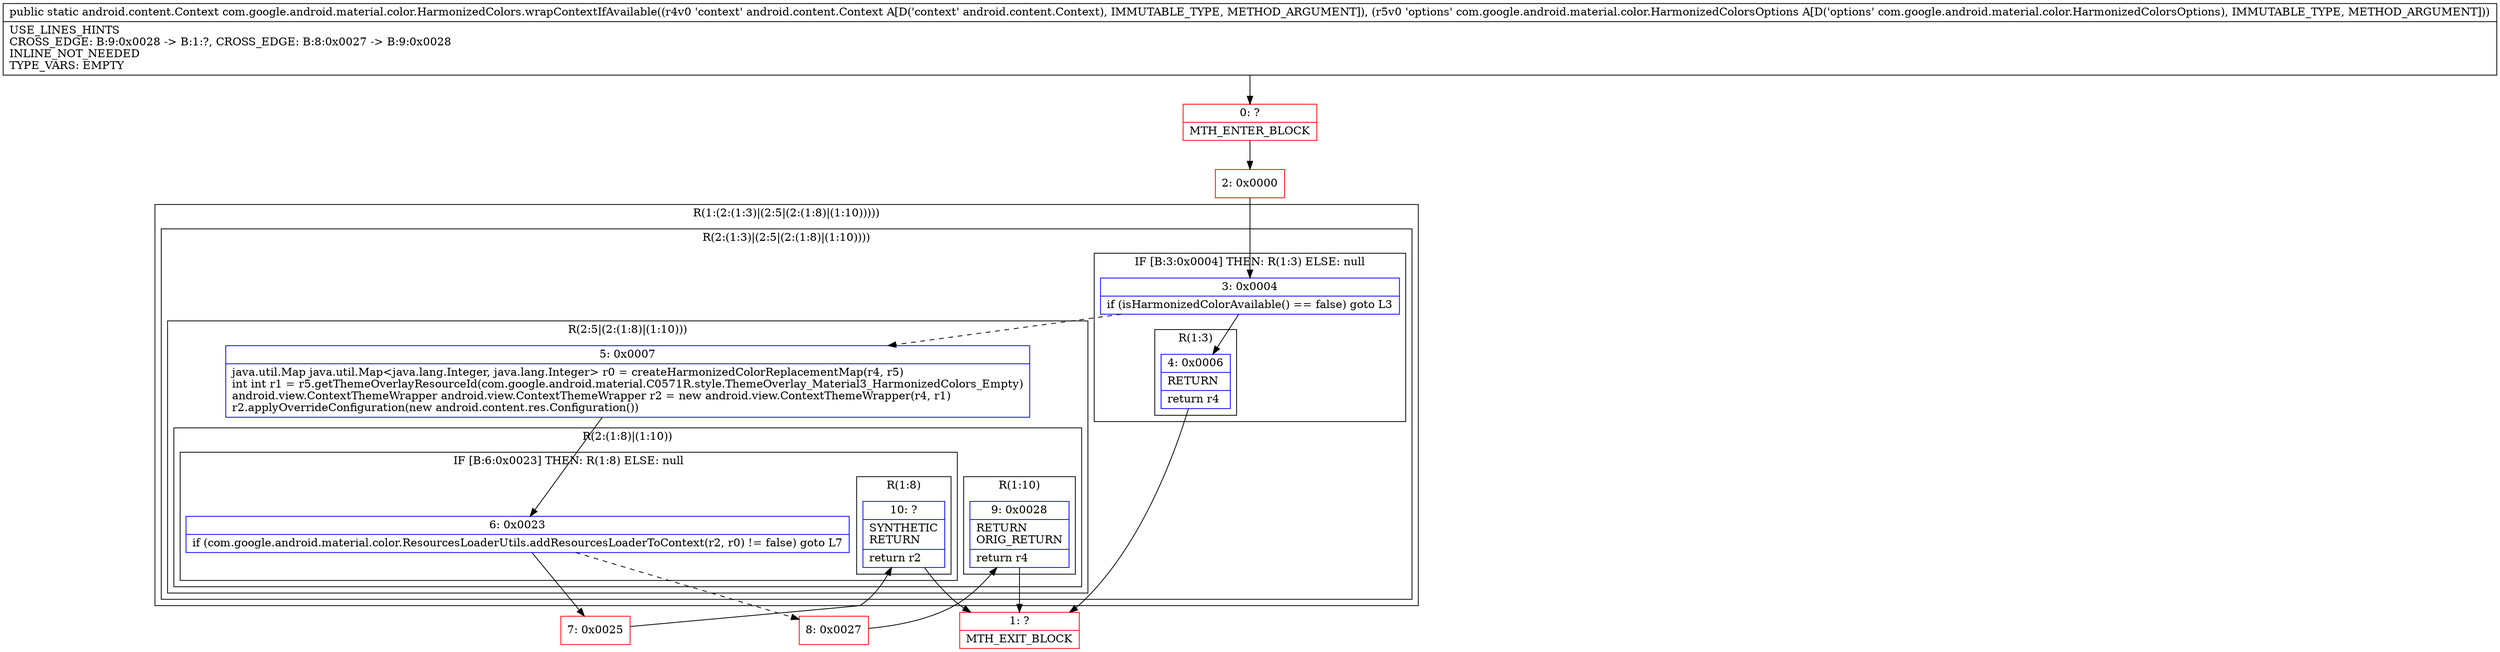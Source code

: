 digraph "CFG forcom.google.android.material.color.HarmonizedColors.wrapContextIfAvailable(Landroid\/content\/Context;Lcom\/google\/android\/material\/color\/HarmonizedColorsOptions;)Landroid\/content\/Context;" {
subgraph cluster_Region_715414927 {
label = "R(1:(2:(1:3)|(2:5|(2:(1:8)|(1:10)))))";
node [shape=record,color=blue];
subgraph cluster_Region_1557991460 {
label = "R(2:(1:3)|(2:5|(2:(1:8)|(1:10))))";
node [shape=record,color=blue];
subgraph cluster_IfRegion_1455892185 {
label = "IF [B:3:0x0004] THEN: R(1:3) ELSE: null";
node [shape=record,color=blue];
Node_3 [shape=record,label="{3\:\ 0x0004|if (isHarmonizedColorAvailable() == false) goto L3\l}"];
subgraph cluster_Region_264654330 {
label = "R(1:3)";
node [shape=record,color=blue];
Node_4 [shape=record,label="{4\:\ 0x0006|RETURN\l|return r4\l}"];
}
}
subgraph cluster_Region_1664339348 {
label = "R(2:5|(2:(1:8)|(1:10)))";
node [shape=record,color=blue];
Node_5 [shape=record,label="{5\:\ 0x0007|java.util.Map java.util.Map\<java.lang.Integer, java.lang.Integer\> r0 = createHarmonizedColorReplacementMap(r4, r5)\lint int r1 = r5.getThemeOverlayResourceId(com.google.android.material.C0571R.style.ThemeOverlay_Material3_HarmonizedColors_Empty)\landroid.view.ContextThemeWrapper android.view.ContextThemeWrapper r2 = new android.view.ContextThemeWrapper(r4, r1)\lr2.applyOverrideConfiguration(new android.content.res.Configuration())\l}"];
subgraph cluster_Region_117846440 {
label = "R(2:(1:8)|(1:10))";
node [shape=record,color=blue];
subgraph cluster_IfRegion_758898513 {
label = "IF [B:6:0x0023] THEN: R(1:8) ELSE: null";
node [shape=record,color=blue];
Node_6 [shape=record,label="{6\:\ 0x0023|if (com.google.android.material.color.ResourcesLoaderUtils.addResourcesLoaderToContext(r2, r0) != false) goto L7\l}"];
subgraph cluster_Region_354179509 {
label = "R(1:8)";
node [shape=record,color=blue];
Node_10 [shape=record,label="{10\:\ ?|SYNTHETIC\lRETURN\l|return r2\l}"];
}
}
subgraph cluster_Region_871259484 {
label = "R(1:10)";
node [shape=record,color=blue];
Node_9 [shape=record,label="{9\:\ 0x0028|RETURN\lORIG_RETURN\l|return r4\l}"];
}
}
}
}
}
Node_0 [shape=record,color=red,label="{0\:\ ?|MTH_ENTER_BLOCK\l}"];
Node_2 [shape=record,color=red,label="{2\:\ 0x0000}"];
Node_1 [shape=record,color=red,label="{1\:\ ?|MTH_EXIT_BLOCK\l}"];
Node_7 [shape=record,color=red,label="{7\:\ 0x0025}"];
Node_8 [shape=record,color=red,label="{8\:\ 0x0027}"];
MethodNode[shape=record,label="{public static android.content.Context com.google.android.material.color.HarmonizedColors.wrapContextIfAvailable((r4v0 'context' android.content.Context A[D('context' android.content.Context), IMMUTABLE_TYPE, METHOD_ARGUMENT]), (r5v0 'options' com.google.android.material.color.HarmonizedColorsOptions A[D('options' com.google.android.material.color.HarmonizedColorsOptions), IMMUTABLE_TYPE, METHOD_ARGUMENT]))  | USE_LINES_HINTS\lCROSS_EDGE: B:9:0x0028 \-\> B:1:?, CROSS_EDGE: B:8:0x0027 \-\> B:9:0x0028\lINLINE_NOT_NEEDED\lTYPE_VARS: EMPTY\l}"];
MethodNode -> Node_0;Node_3 -> Node_4;
Node_3 -> Node_5[style=dashed];
Node_4 -> Node_1;
Node_5 -> Node_6;
Node_6 -> Node_7;
Node_6 -> Node_8[style=dashed];
Node_10 -> Node_1;
Node_9 -> Node_1;
Node_0 -> Node_2;
Node_2 -> Node_3;
Node_7 -> Node_10;
Node_8 -> Node_9;
}


